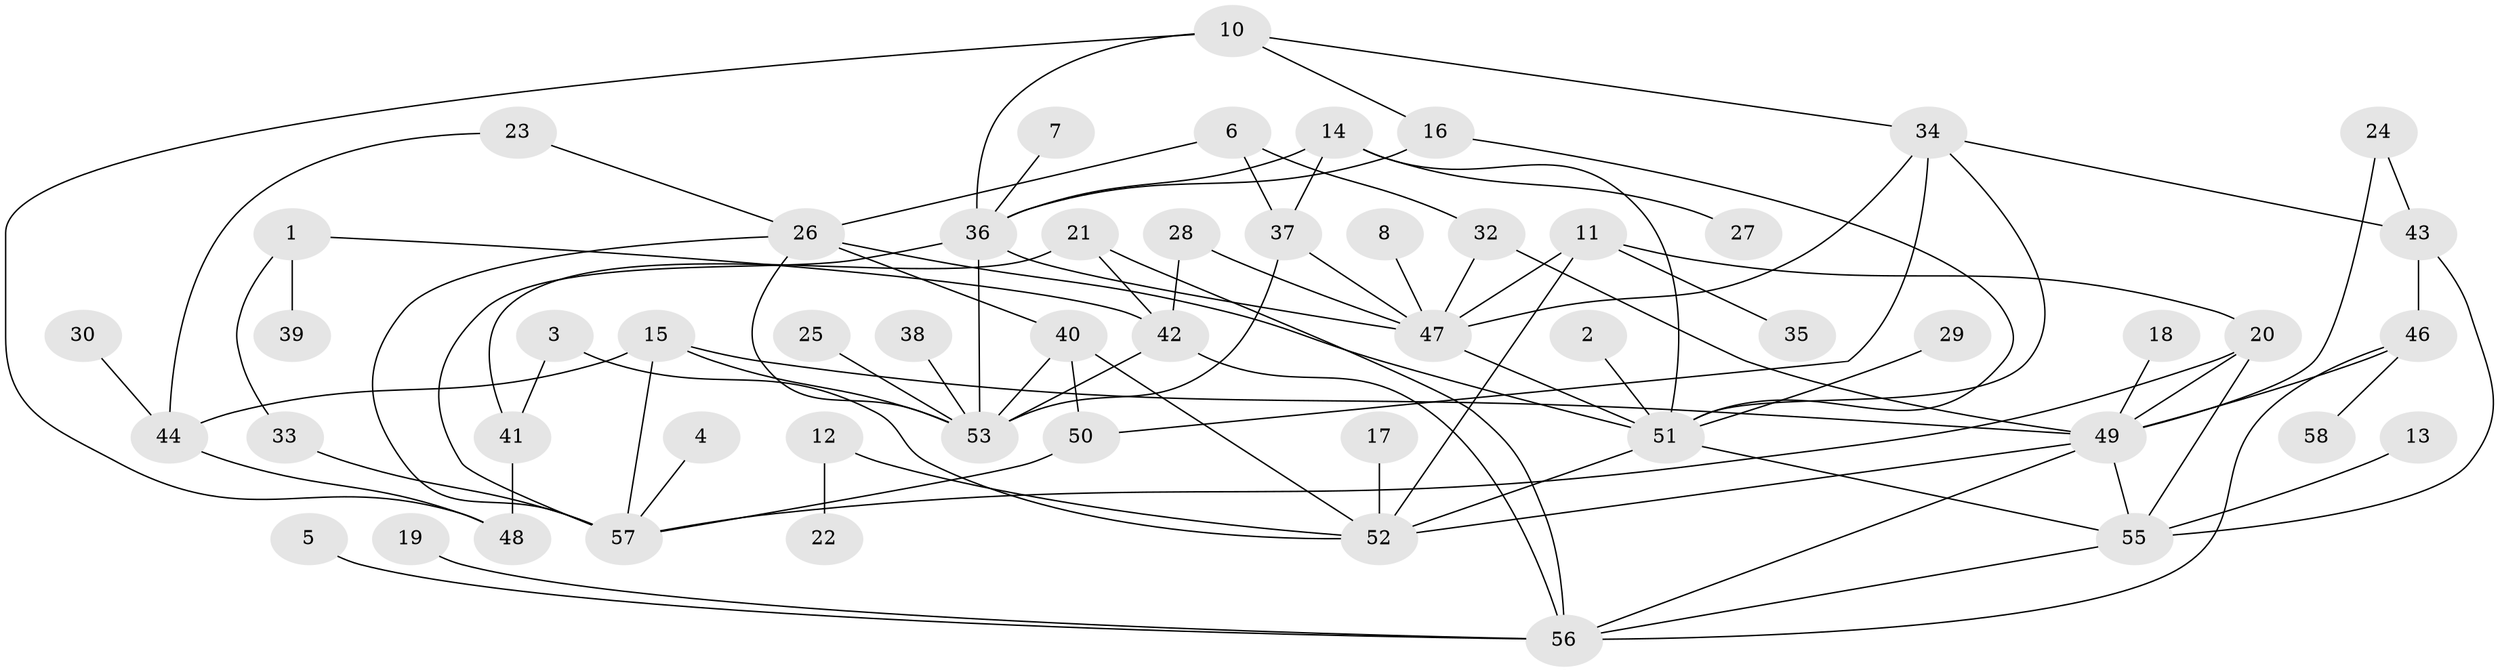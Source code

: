 // original degree distribution, {1: 0.25862068965517243, 2: 0.21551724137931033, 3: 0.22413793103448276, 5: 0.09482758620689655, 4: 0.15517241379310345, 0: 0.034482758620689655, 6: 0.008620689655172414, 7: 0.008620689655172414}
// Generated by graph-tools (version 1.1) at 2025/49/03/09/25 03:49:09]
// undirected, 54 vertices, 89 edges
graph export_dot {
graph [start="1"]
  node [color=gray90,style=filled];
  1;
  2;
  3;
  4;
  5;
  6;
  7;
  8;
  10;
  11;
  12;
  13;
  14;
  15;
  16;
  17;
  18;
  19;
  20;
  21;
  22;
  23;
  24;
  25;
  26;
  27;
  28;
  29;
  30;
  32;
  33;
  34;
  35;
  36;
  37;
  38;
  39;
  40;
  41;
  42;
  43;
  44;
  46;
  47;
  48;
  49;
  50;
  51;
  52;
  53;
  55;
  56;
  57;
  58;
  1 -- 33 [weight=1.0];
  1 -- 39 [weight=1.0];
  1 -- 42 [weight=1.0];
  2 -- 51 [weight=1.0];
  3 -- 41 [weight=1.0];
  3 -- 52 [weight=1.0];
  4 -- 57 [weight=1.0];
  5 -- 56 [weight=1.0];
  6 -- 26 [weight=1.0];
  6 -- 32 [weight=1.0];
  6 -- 37 [weight=1.0];
  7 -- 36 [weight=1.0];
  8 -- 47 [weight=1.0];
  10 -- 16 [weight=1.0];
  10 -- 34 [weight=1.0];
  10 -- 36 [weight=1.0];
  10 -- 48 [weight=1.0];
  11 -- 20 [weight=1.0];
  11 -- 35 [weight=1.0];
  11 -- 47 [weight=1.0];
  11 -- 52 [weight=2.0];
  12 -- 22 [weight=1.0];
  12 -- 52 [weight=1.0];
  13 -- 55 [weight=1.0];
  14 -- 27 [weight=1.0];
  14 -- 36 [weight=1.0];
  14 -- 37 [weight=1.0];
  14 -- 51 [weight=1.0];
  15 -- 44 [weight=1.0];
  15 -- 49 [weight=1.0];
  15 -- 53 [weight=1.0];
  15 -- 57 [weight=1.0];
  16 -- 36 [weight=1.0];
  16 -- 51 [weight=1.0];
  17 -- 52 [weight=1.0];
  18 -- 49 [weight=1.0];
  19 -- 56 [weight=1.0];
  20 -- 49 [weight=1.0];
  20 -- 55 [weight=1.0];
  20 -- 57 [weight=1.0];
  21 -- 41 [weight=1.0];
  21 -- 42 [weight=1.0];
  21 -- 56 [weight=1.0];
  23 -- 26 [weight=1.0];
  23 -- 44 [weight=1.0];
  24 -- 43 [weight=1.0];
  24 -- 49 [weight=1.0];
  25 -- 53 [weight=1.0];
  26 -- 40 [weight=1.0];
  26 -- 51 [weight=1.0];
  26 -- 53 [weight=1.0];
  26 -- 57 [weight=1.0];
  28 -- 42 [weight=1.0];
  28 -- 47 [weight=1.0];
  29 -- 51 [weight=1.0];
  30 -- 44 [weight=1.0];
  32 -- 47 [weight=1.0];
  32 -- 49 [weight=1.0];
  33 -- 57 [weight=1.0];
  34 -- 43 [weight=1.0];
  34 -- 47 [weight=1.0];
  34 -- 50 [weight=1.0];
  34 -- 51 [weight=1.0];
  36 -- 47 [weight=1.0];
  36 -- 53 [weight=1.0];
  36 -- 57 [weight=1.0];
  37 -- 47 [weight=1.0];
  37 -- 53 [weight=1.0];
  38 -- 53 [weight=1.0];
  40 -- 50 [weight=1.0];
  40 -- 52 [weight=1.0];
  40 -- 53 [weight=1.0];
  41 -- 48 [weight=1.0];
  42 -- 53 [weight=1.0];
  42 -- 56 [weight=1.0];
  43 -- 46 [weight=1.0];
  43 -- 55 [weight=1.0];
  44 -- 48 [weight=1.0];
  46 -- 49 [weight=1.0];
  46 -- 56 [weight=1.0];
  46 -- 58 [weight=1.0];
  47 -- 51 [weight=1.0];
  49 -- 52 [weight=1.0];
  49 -- 55 [weight=1.0];
  49 -- 56 [weight=1.0];
  50 -- 57 [weight=1.0];
  51 -- 52 [weight=1.0];
  51 -- 55 [weight=1.0];
  55 -- 56 [weight=1.0];
}
